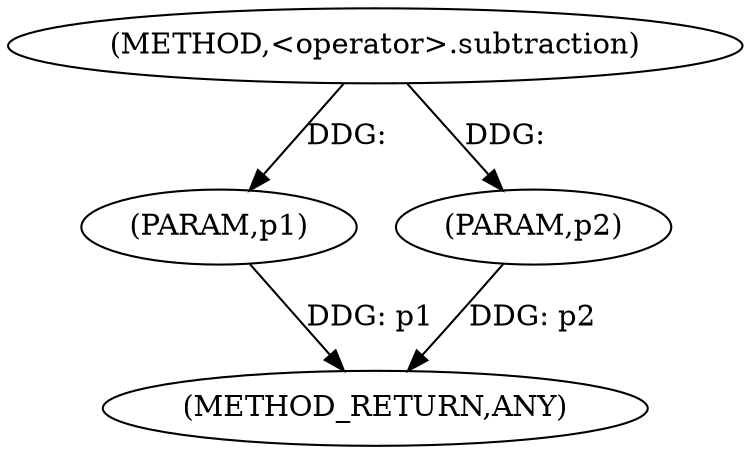 
digraph "&lt;operator&gt;.subtraction" {  

"2096" [label = "(METHOD,&lt;operator&gt;.subtraction)" ]

"2100" [label = "(METHOD_RETURN,ANY)" ]

"2097" [label = "(PARAM,p1)" ]

"2098" [label = "(PARAM,p2)" ]

  "2097" -> "2100"  [ label = "DDG: p1"] 

  "2098" -> "2100"  [ label = "DDG: p2"] 

  "2096" -> "2097"  [ label = "DDG: "] 

  "2096" -> "2098"  [ label = "DDG: "] 

}